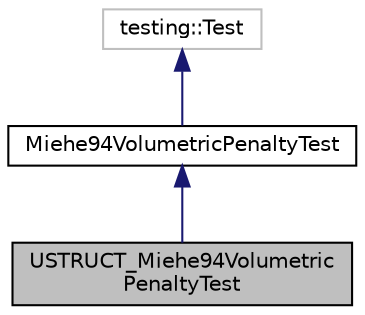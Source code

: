 digraph "USTRUCT_Miehe94VolumetricPenaltyTest"
{
 // LATEX_PDF_SIZE
  edge [fontname="Helvetica",fontsize="10",labelfontname="Helvetica",labelfontsize="10"];
  node [fontname="Helvetica",fontsize="10",shape=record];
  Node1 [label="USTRUCT_Miehe94Volumetric\lPenaltyTest",height=0.2,width=0.4,color="black", fillcolor="grey75", style="filled", fontcolor="black",tooltip="Test fixture class for USTRUCT Miehe94 penalty model."];
  Node2 -> Node1 [dir="back",color="midnightblue",fontsize="10",style="solid",fontname="Helvetica"];
  Node2 [label="Miehe94VolumetricPenaltyTest",height=0.2,width=0.4,color="black", fillcolor="white", style="filled",URL="$class_miehe94_volumetric_penalty_test.html",tooltip="Test fixture class for the Miehe94 Volumetric penalty model."];
  Node3 -> Node2 [dir="back",color="midnightblue",fontsize="10",style="solid",fontname="Helvetica"];
  Node3 [label="testing::Test",height=0.2,width=0.4,color="grey75", fillcolor="white", style="filled",tooltip=" "];
}

